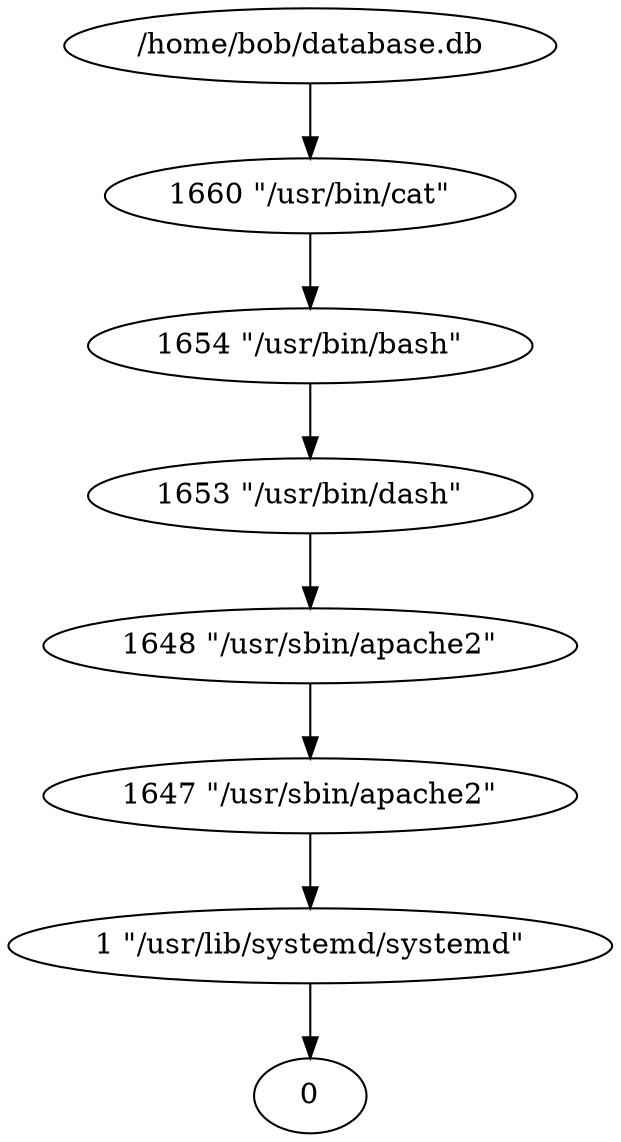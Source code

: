 strict digraph  {
"/home/bob/database.db";
1660 [label="1660 \"/usr/bin/cat\""];
1654 [label="1654 \"/usr/bin/bash\""];
1653 [label="1653 \"/usr/bin/dash\""];
1648 [label="1648 \"/usr/sbin/apache2\""];
1647 [label="1647 \"/usr/sbin/apache2\""];
1 [label="1 \"/usr/lib/systemd/systemd\""];
0;
"/home/bob/database.db" -> 1660;
1660 -> 1654;
1654 -> 1653;
1653 -> 1648;
1648 -> 1647;
1647 -> 1;
1 -> 0;
}
